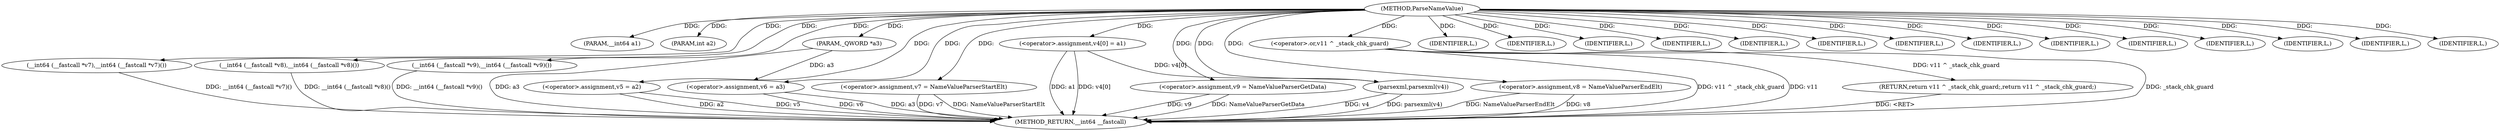 digraph ParseNameValue {  
"1000109" [label = "(METHOD,ParseNameValue)" ]
"1000162" [label = "(METHOD_RETURN,__int64 __fastcall)" ]
"1000110" [label = "(PARAM,__int64 a1)" ]
"1000111" [label = "(PARAM,int a2)" ]
"1000112" [label = "(PARAM,_QWORD *a3)" ]
"1000117" [label = "(__int64 (__fastcall *v7),__int64 (__fastcall *v7)())" ]
"1000118" [label = "(__int64 (__fastcall *v8),__int64 (__fastcall *v8)())" ]
"1000119" [label = "(__int64 (__fastcall *v9),__int64 (__fastcall *v9)())" ]
"1000122" [label = "(IDENTIFIER,L,)" ]
"1000123" [label = "(IDENTIFIER,L,)" ]
"1000124" [label = "(<operator>.assignment,v5 = a2)" ]
"1000127" [label = "(<operator>.assignment,v7 = NameValueParserStartElt)" ]
"1000130" [label = "(<operator>.assignment,v4[0] = a1)" ]
"1000135" [label = "(IDENTIFIER,L,)" ]
"1000136" [label = "(IDENTIFIER,L,)" ]
"1000137" [label = "(IDENTIFIER,L,)" ]
"1000138" [label = "(IDENTIFIER,L,)" ]
"1000139" [label = "(IDENTIFIER,L,)" ]
"1000140" [label = "(IDENTIFIER,L,)" ]
"1000141" [label = "(IDENTIFIER,L,)" ]
"1000142" [label = "(IDENTIFIER,L,)" ]
"1000143" [label = "(IDENTIFIER,L,)" ]
"1000144" [label = "(IDENTIFIER,L,)" ]
"1000145" [label = "(IDENTIFIER,L,)" ]
"1000146" [label = "(<operator>.assignment,v9 = NameValueParserGetData)" ]
"1000149" [label = "(<operator>.assignment,v8 = NameValueParserEndElt)" ]
"1000152" [label = "(<operator>.assignment,v6 = a3)" ]
"1000155" [label = "(IDENTIFIER,L,)" ]
"1000156" [label = "(parsexml,parsexml(v4))" ]
"1000158" [label = "(RETURN,return v11 ^ _stack_chk_guard;,return v11 ^ _stack_chk_guard;)" ]
"1000159" [label = "(<operator>.or,v11 ^ _stack_chk_guard)" ]
  "1000159" -> "1000162"  [ label = "DDG: _stack_chk_guard"] 
  "1000127" -> "1000162"  [ label = "DDG: v7"] 
  "1000118" -> "1000162"  [ label = "DDG: __int64 (__fastcall *v8)()"] 
  "1000156" -> "1000162"  [ label = "DDG: v4"] 
  "1000119" -> "1000162"  [ label = "DDG: __int64 (__fastcall *v9)()"] 
  "1000152" -> "1000162"  [ label = "DDG: v6"] 
  "1000159" -> "1000162"  [ label = "DDG: v11 ^ _stack_chk_guard"] 
  "1000130" -> "1000162"  [ label = "DDG: v4[0]"] 
  "1000156" -> "1000162"  [ label = "DDG: parsexml(v4)"] 
  "1000159" -> "1000162"  [ label = "DDG: v11"] 
  "1000149" -> "1000162"  [ label = "DDG: NameValueParserEndElt"] 
  "1000117" -> "1000162"  [ label = "DDG: __int64 (__fastcall *v7)()"] 
  "1000130" -> "1000162"  [ label = "DDG: a1"] 
  "1000149" -> "1000162"  [ label = "DDG: v8"] 
  "1000146" -> "1000162"  [ label = "DDG: v9"] 
  "1000146" -> "1000162"  [ label = "DDG: NameValueParserGetData"] 
  "1000124" -> "1000162"  [ label = "DDG: a2"] 
  "1000124" -> "1000162"  [ label = "DDG: v5"] 
  "1000127" -> "1000162"  [ label = "DDG: NameValueParserStartElt"] 
  "1000112" -> "1000162"  [ label = "DDG: a3"] 
  "1000152" -> "1000162"  [ label = "DDG: a3"] 
  "1000158" -> "1000162"  [ label = "DDG: <RET>"] 
  "1000109" -> "1000110"  [ label = "DDG: "] 
  "1000109" -> "1000111"  [ label = "DDG: "] 
  "1000109" -> "1000112"  [ label = "DDG: "] 
  "1000109" -> "1000117"  [ label = "DDG: "] 
  "1000109" -> "1000118"  [ label = "DDG: "] 
  "1000109" -> "1000119"  [ label = "DDG: "] 
  "1000109" -> "1000122"  [ label = "DDG: "] 
  "1000109" -> "1000123"  [ label = "DDG: "] 
  "1000109" -> "1000124"  [ label = "DDG: "] 
  "1000109" -> "1000127"  [ label = "DDG: "] 
  "1000109" -> "1000130"  [ label = "DDG: "] 
  "1000109" -> "1000135"  [ label = "DDG: "] 
  "1000109" -> "1000136"  [ label = "DDG: "] 
  "1000109" -> "1000137"  [ label = "DDG: "] 
  "1000109" -> "1000138"  [ label = "DDG: "] 
  "1000109" -> "1000139"  [ label = "DDG: "] 
  "1000109" -> "1000140"  [ label = "DDG: "] 
  "1000109" -> "1000141"  [ label = "DDG: "] 
  "1000109" -> "1000142"  [ label = "DDG: "] 
  "1000109" -> "1000143"  [ label = "DDG: "] 
  "1000109" -> "1000144"  [ label = "DDG: "] 
  "1000109" -> "1000145"  [ label = "DDG: "] 
  "1000109" -> "1000146"  [ label = "DDG: "] 
  "1000109" -> "1000149"  [ label = "DDG: "] 
  "1000112" -> "1000152"  [ label = "DDG: a3"] 
  "1000109" -> "1000152"  [ label = "DDG: "] 
  "1000109" -> "1000155"  [ label = "DDG: "] 
  "1000130" -> "1000156"  [ label = "DDG: v4[0]"] 
  "1000109" -> "1000156"  [ label = "DDG: "] 
  "1000159" -> "1000158"  [ label = "DDG: v11 ^ _stack_chk_guard"] 
  "1000109" -> "1000159"  [ label = "DDG: "] 
}
